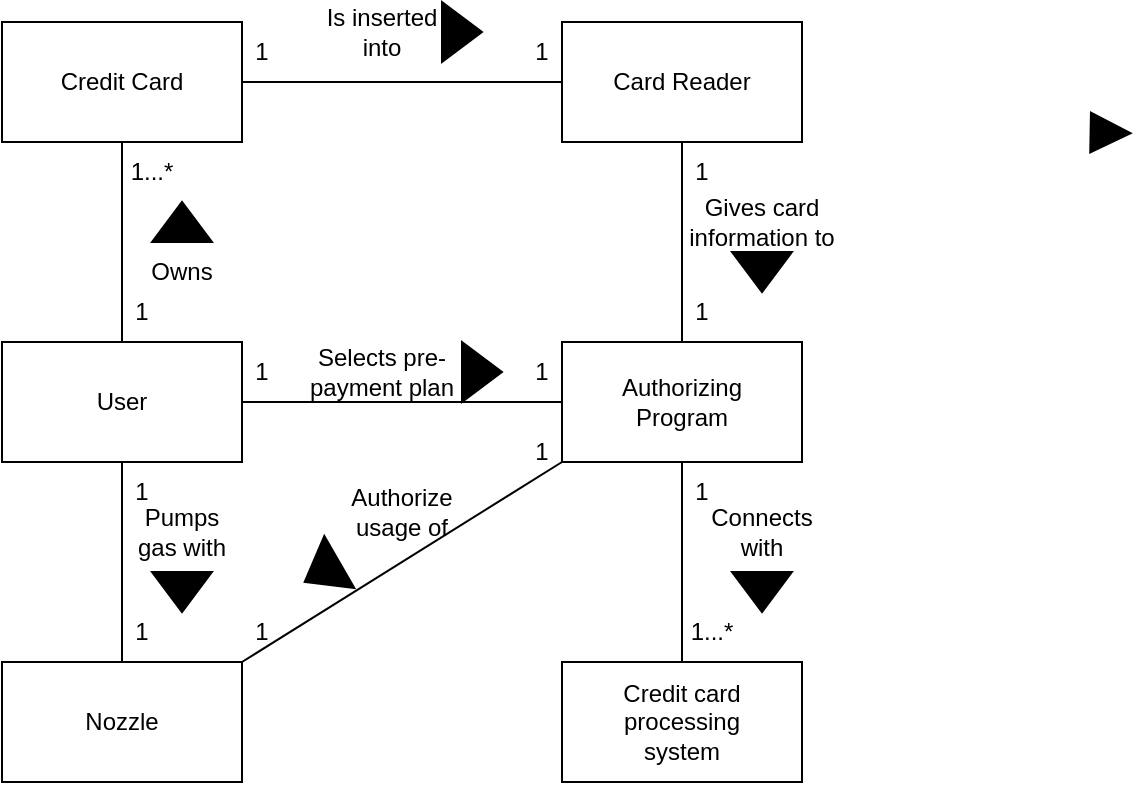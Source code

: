 <mxfile version="26.0.10">
  <diagram name="Page-1" id="tqhiD5i2jpRgHsEMoRQg">
    <mxGraphModel dx="572" dy="800" grid="1" gridSize="10" guides="1" tooltips="1" connect="1" arrows="1" fold="1" page="1" pageScale="1" pageWidth="850" pageHeight="1100" math="0" shadow="0">
      <root>
        <mxCell id="0" />
        <mxCell id="1" parent="0" />
        <mxCell id="DRc4-CC89sd1oOuFc_uU-2" value="" style="verticalLabelPosition=bottom;verticalAlign=top;html=1;shape=mxgraph.basic.acute_triangle;dx=0.5;fillStyle=solid;fillColor=#000000;rotation=91;" parent="1" vertex="1">
          <mxGeometry x="584.3" y="85.43" width="20" height="20" as="geometry" />
        </mxCell>
        <mxCell id="lN25DjwW0hR182y5FxII-3" value="" style="group" vertex="1" connectable="0" parent="1">
          <mxGeometry x="40" y="40" width="120" height="60" as="geometry" />
        </mxCell>
        <mxCell id="lN25DjwW0hR182y5FxII-1" value="" style="rounded=0;whiteSpace=wrap;html=1;" vertex="1" parent="lN25DjwW0hR182y5FxII-3">
          <mxGeometry width="120" height="60" as="geometry" />
        </mxCell>
        <mxCell id="lN25DjwW0hR182y5FxII-2" value="Credit Card" style="text;html=1;align=center;verticalAlign=middle;whiteSpace=wrap;rounded=0;" vertex="1" parent="lN25DjwW0hR182y5FxII-3">
          <mxGeometry x="10" y="10" width="100" height="40" as="geometry" />
        </mxCell>
        <mxCell id="lN25DjwW0hR182y5FxII-9" value="" style="group" vertex="1" connectable="0" parent="1">
          <mxGeometry x="40" y="200" width="120" height="60" as="geometry" />
        </mxCell>
        <mxCell id="lN25DjwW0hR182y5FxII-10" value="" style="rounded=0;whiteSpace=wrap;html=1;" vertex="1" parent="lN25DjwW0hR182y5FxII-9">
          <mxGeometry width="120" height="60" as="geometry" />
        </mxCell>
        <mxCell id="lN25DjwW0hR182y5FxII-11" value="User" style="text;html=1;align=center;verticalAlign=middle;whiteSpace=wrap;rounded=0;" vertex="1" parent="lN25DjwW0hR182y5FxII-9">
          <mxGeometry x="10" y="10" width="100" height="40" as="geometry" />
        </mxCell>
        <mxCell id="lN25DjwW0hR182y5FxII-12" value="" style="endArrow=none;html=1;rounded=0;fontSize=12;startSize=8;endSize=8;curved=1;exitX=0.5;exitY=0;exitDx=0;exitDy=0;entryX=0.5;entryY=1;entryDx=0;entryDy=0;" edge="1" parent="1" source="lN25DjwW0hR182y5FxII-10" target="lN25DjwW0hR182y5FxII-1">
          <mxGeometry width="50" height="50" relative="1" as="geometry">
            <mxPoint x="290" y="460" as="sourcePoint" />
            <mxPoint x="340" y="410" as="targetPoint" />
          </mxGeometry>
        </mxCell>
        <mxCell id="lN25DjwW0hR182y5FxII-13" value="1" style="text;html=1;align=center;verticalAlign=middle;whiteSpace=wrap;rounded=0;" vertex="1" parent="1">
          <mxGeometry x="100" y="170" width="20" height="30" as="geometry" />
        </mxCell>
        <mxCell id="lN25DjwW0hR182y5FxII-14" value="1...*" style="text;html=1;align=center;verticalAlign=middle;whiteSpace=wrap;rounded=0;" vertex="1" parent="1">
          <mxGeometry x="100" y="100" width="30" height="30" as="geometry" />
        </mxCell>
        <mxCell id="lN25DjwW0hR182y5FxII-15" value="Owns" style="text;html=1;align=center;verticalAlign=middle;whiteSpace=wrap;rounded=0;" vertex="1" parent="1">
          <mxGeometry x="100" y="150" width="60" height="30" as="geometry" />
        </mxCell>
        <mxCell id="lN25DjwW0hR182y5FxII-18" value="" style="group" vertex="1" connectable="0" parent="1">
          <mxGeometry x="320" y="40" width="120" height="60" as="geometry" />
        </mxCell>
        <mxCell id="lN25DjwW0hR182y5FxII-19" value="" style="rounded=0;whiteSpace=wrap;html=1;" vertex="1" parent="lN25DjwW0hR182y5FxII-18">
          <mxGeometry width="120" height="60" as="geometry" />
        </mxCell>
        <mxCell id="lN25DjwW0hR182y5FxII-20" value="Card Reader" style="text;html=1;align=center;verticalAlign=middle;whiteSpace=wrap;rounded=0;" vertex="1" parent="lN25DjwW0hR182y5FxII-18">
          <mxGeometry x="10" y="10" width="100" height="40" as="geometry" />
        </mxCell>
        <mxCell id="lN25DjwW0hR182y5FxII-21" value="" style="endArrow=none;html=1;rounded=0;fontSize=12;startSize=8;endSize=8;curved=1;exitX=1;exitY=0.5;exitDx=0;exitDy=0;entryX=0;entryY=0.5;entryDx=0;entryDy=0;" edge="1" parent="1" source="lN25DjwW0hR182y5FxII-1" target="lN25DjwW0hR182y5FxII-19">
          <mxGeometry width="50" height="50" relative="1" as="geometry">
            <mxPoint x="290" y="460" as="sourcePoint" />
            <mxPoint x="340" y="410" as="targetPoint" />
          </mxGeometry>
        </mxCell>
        <mxCell id="lN25DjwW0hR182y5FxII-22" value="Is inserted into" style="text;html=1;align=center;verticalAlign=middle;whiteSpace=wrap;rounded=0;" vertex="1" parent="1">
          <mxGeometry x="200" y="30" width="60" height="30" as="geometry" />
        </mxCell>
        <mxCell id="lN25DjwW0hR182y5FxII-23" value="1" style="text;html=1;align=center;verticalAlign=middle;whiteSpace=wrap;rounded=0;" vertex="1" parent="1">
          <mxGeometry x="160" y="40" width="20" height="30" as="geometry" />
        </mxCell>
        <mxCell id="lN25DjwW0hR182y5FxII-24" value="1" style="text;html=1;align=center;verticalAlign=middle;whiteSpace=wrap;rounded=0;" vertex="1" parent="1">
          <mxGeometry x="300" y="40" width="20" height="30" as="geometry" />
        </mxCell>
        <mxCell id="lN25DjwW0hR182y5FxII-32" value="" style="group" vertex="1" connectable="0" parent="1">
          <mxGeometry x="320" y="200" width="120" height="60" as="geometry" />
        </mxCell>
        <mxCell id="lN25DjwW0hR182y5FxII-33" value="" style="rounded=0;whiteSpace=wrap;html=1;" vertex="1" parent="lN25DjwW0hR182y5FxII-32">
          <mxGeometry width="120" height="60" as="geometry" />
        </mxCell>
        <mxCell id="lN25DjwW0hR182y5FxII-34" value="Authorizing Program" style="text;html=1;align=center;verticalAlign=middle;whiteSpace=wrap;rounded=0;" vertex="1" parent="lN25DjwW0hR182y5FxII-32">
          <mxGeometry x="10" y="10" width="100" height="40" as="geometry" />
        </mxCell>
        <mxCell id="lN25DjwW0hR182y5FxII-35" value="" style="endArrow=none;html=1;rounded=0;fontSize=12;startSize=8;endSize=8;curved=1;exitX=1;exitY=0.5;exitDx=0;exitDy=0;entryX=0;entryY=0.5;entryDx=0;entryDy=0;" edge="1" parent="1" source="lN25DjwW0hR182y5FxII-10" target="lN25DjwW0hR182y5FxII-33">
          <mxGeometry width="50" height="50" relative="1" as="geometry">
            <mxPoint x="290" y="360" as="sourcePoint" />
            <mxPoint x="340" y="310" as="targetPoint" />
          </mxGeometry>
        </mxCell>
        <mxCell id="lN25DjwW0hR182y5FxII-36" value="1" style="text;html=1;align=center;verticalAlign=middle;whiteSpace=wrap;rounded=0;" vertex="1" parent="1">
          <mxGeometry x="160" y="200" width="20" height="30" as="geometry" />
        </mxCell>
        <mxCell id="lN25DjwW0hR182y5FxII-37" value="1" style="text;html=1;align=center;verticalAlign=middle;whiteSpace=wrap;rounded=0;" vertex="1" parent="1">
          <mxGeometry x="300" y="200" width="20" height="30" as="geometry" />
        </mxCell>
        <mxCell id="lN25DjwW0hR182y5FxII-38" value="Selects pre-payment plan" style="text;html=1;align=center;verticalAlign=middle;whiteSpace=wrap;rounded=0;" vertex="1" parent="1">
          <mxGeometry x="190" y="200" width="80" height="30" as="geometry" />
        </mxCell>
        <mxCell id="lN25DjwW0hR182y5FxII-45" value="" style="endArrow=none;html=1;rounded=0;fontSize=12;startSize=8;endSize=8;curved=1;entryX=0.5;entryY=1;entryDx=0;entryDy=0;exitX=0.5;exitY=0;exitDx=0;exitDy=0;" edge="1" parent="1" source="lN25DjwW0hR182y5FxII-33" target="lN25DjwW0hR182y5FxII-19">
          <mxGeometry width="50" height="50" relative="1" as="geometry">
            <mxPoint x="370" y="360" as="sourcePoint" />
            <mxPoint x="420" y="310" as="targetPoint" />
          </mxGeometry>
        </mxCell>
        <mxCell id="lN25DjwW0hR182y5FxII-46" value="1" style="text;html=1;align=center;verticalAlign=middle;whiteSpace=wrap;rounded=0;" vertex="1" parent="1">
          <mxGeometry x="380" y="170" width="20" height="30" as="geometry" />
        </mxCell>
        <mxCell id="lN25DjwW0hR182y5FxII-47" value="1" style="text;html=1;align=center;verticalAlign=middle;whiteSpace=wrap;rounded=0;" vertex="1" parent="1">
          <mxGeometry x="380" y="100" width="20" height="30" as="geometry" />
        </mxCell>
        <mxCell id="lN25DjwW0hR182y5FxII-48" value="Gives card information to" style="text;html=1;align=center;verticalAlign=middle;whiteSpace=wrap;rounded=0;" vertex="1" parent="1">
          <mxGeometry x="380" y="125" width="80" height="30" as="geometry" />
        </mxCell>
        <mxCell id="lN25DjwW0hR182y5FxII-49" value="" style="triangle;whiteSpace=wrap;html=1;rotation=90;fillColor=#000000;" vertex="1" parent="1">
          <mxGeometry x="410" y="150" width="20" height="30" as="geometry" />
        </mxCell>
        <mxCell id="lN25DjwW0hR182y5FxII-51" value="" style="triangle;whiteSpace=wrap;html=1;rotation=0;fillColor=#000000;" vertex="1" parent="1">
          <mxGeometry x="260" y="30" width="20" height="30" as="geometry" />
        </mxCell>
        <mxCell id="lN25DjwW0hR182y5FxII-52" value="" style="triangle;whiteSpace=wrap;html=1;rotation=-90;fillColor=#000000;" vertex="1" parent="1">
          <mxGeometry x="120" y="125" width="20" height="30" as="geometry" />
        </mxCell>
        <mxCell id="lN25DjwW0hR182y5FxII-53" value="" style="triangle;whiteSpace=wrap;html=1;rotation=0;fillColor=#000000;" vertex="1" parent="1">
          <mxGeometry x="270" y="200" width="20" height="30" as="geometry" />
        </mxCell>
        <mxCell id="lN25DjwW0hR182y5FxII-54" value="" style="group" vertex="1" connectable="0" parent="1">
          <mxGeometry x="320" y="360" width="120" height="60" as="geometry" />
        </mxCell>
        <mxCell id="lN25DjwW0hR182y5FxII-55" value="" style="rounded=0;whiteSpace=wrap;html=1;" vertex="1" parent="lN25DjwW0hR182y5FxII-54">
          <mxGeometry width="120" height="60" as="geometry" />
        </mxCell>
        <mxCell id="lN25DjwW0hR182y5FxII-56" value="Credit card processing system" style="text;html=1;align=center;verticalAlign=middle;whiteSpace=wrap;rounded=0;" vertex="1" parent="lN25DjwW0hR182y5FxII-54">
          <mxGeometry x="10" y="10" width="100" height="40" as="geometry" />
        </mxCell>
        <mxCell id="lN25DjwW0hR182y5FxII-57" value="" style="endArrow=none;html=1;rounded=0;fontSize=12;startSize=8;endSize=8;curved=1;entryX=0.5;entryY=1;entryDx=0;entryDy=0;exitX=0.5;exitY=0;exitDx=0;exitDy=0;" edge="1" parent="1" source="lN25DjwW0hR182y5FxII-55" target="lN25DjwW0hR182y5FxII-33">
          <mxGeometry width="50" height="50" relative="1" as="geometry">
            <mxPoint x="290" y="370" as="sourcePoint" />
            <mxPoint x="340" y="320" as="targetPoint" />
          </mxGeometry>
        </mxCell>
        <mxCell id="lN25DjwW0hR182y5FxII-58" value="1...*" style="text;html=1;align=center;verticalAlign=middle;whiteSpace=wrap;rounded=0;" vertex="1" parent="1">
          <mxGeometry x="380" y="330" width="30" height="30" as="geometry" />
        </mxCell>
        <mxCell id="lN25DjwW0hR182y5FxII-59" value="1" style="text;html=1;align=center;verticalAlign=middle;whiteSpace=wrap;rounded=0;" vertex="1" parent="1">
          <mxGeometry x="380" y="260" width="20" height="30" as="geometry" />
        </mxCell>
        <mxCell id="lN25DjwW0hR182y5FxII-60" value="Connects with" style="text;html=1;align=center;verticalAlign=middle;whiteSpace=wrap;rounded=0;" vertex="1" parent="1">
          <mxGeometry x="390" y="280" width="60" height="30" as="geometry" />
        </mxCell>
        <mxCell id="lN25DjwW0hR182y5FxII-61" value="" style="triangle;whiteSpace=wrap;html=1;rotation=90;fillColor=#000000;" vertex="1" parent="1">
          <mxGeometry x="410" y="310" width="20" height="30" as="geometry" />
        </mxCell>
        <mxCell id="lN25DjwW0hR182y5FxII-62" value="" style="group" vertex="1" connectable="0" parent="1">
          <mxGeometry x="40" y="360" width="120" height="60" as="geometry" />
        </mxCell>
        <mxCell id="lN25DjwW0hR182y5FxII-63" value="" style="rounded=0;whiteSpace=wrap;html=1;" vertex="1" parent="lN25DjwW0hR182y5FxII-62">
          <mxGeometry width="120" height="60" as="geometry" />
        </mxCell>
        <mxCell id="lN25DjwW0hR182y5FxII-64" value="Nozzle" style="text;html=1;align=center;verticalAlign=middle;whiteSpace=wrap;rounded=0;" vertex="1" parent="lN25DjwW0hR182y5FxII-62">
          <mxGeometry x="10" y="10" width="100" height="40" as="geometry" />
        </mxCell>
        <mxCell id="lN25DjwW0hR182y5FxII-65" value="" style="endArrow=none;html=1;rounded=0;fontSize=12;startSize=8;endSize=8;curved=1;entryX=0.5;entryY=1;entryDx=0;entryDy=0;exitX=0.5;exitY=0;exitDx=0;exitDy=0;" edge="1" parent="1" source="lN25DjwW0hR182y5FxII-63" target="lN25DjwW0hR182y5FxII-10">
          <mxGeometry width="50" height="50" relative="1" as="geometry">
            <mxPoint x="290" y="370" as="sourcePoint" />
            <mxPoint x="340" y="320" as="targetPoint" />
          </mxGeometry>
        </mxCell>
        <mxCell id="lN25DjwW0hR182y5FxII-66" value="Pumps gas with" style="text;html=1;align=center;verticalAlign=middle;whiteSpace=wrap;rounded=0;" vertex="1" parent="1">
          <mxGeometry x="100" y="280" width="60" height="30" as="geometry" />
        </mxCell>
        <mxCell id="lN25DjwW0hR182y5FxII-67" value="" style="triangle;whiteSpace=wrap;html=1;rotation=90;fillColor=#000000;" vertex="1" parent="1">
          <mxGeometry x="120" y="310" width="20" height="30" as="geometry" />
        </mxCell>
        <mxCell id="lN25DjwW0hR182y5FxII-68" value="1" style="text;html=1;align=center;verticalAlign=middle;whiteSpace=wrap;rounded=0;" vertex="1" parent="1">
          <mxGeometry x="100" y="330" width="20" height="30" as="geometry" />
        </mxCell>
        <mxCell id="lN25DjwW0hR182y5FxII-69" value="1" style="text;html=1;align=center;verticalAlign=middle;whiteSpace=wrap;rounded=0;" vertex="1" parent="1">
          <mxGeometry x="100" y="260" width="20" height="30" as="geometry" />
        </mxCell>
        <mxCell id="lN25DjwW0hR182y5FxII-71" value="" style="endArrow=none;html=1;rounded=0;fontSize=12;startSize=8;endSize=8;curved=1;entryX=0;entryY=1;entryDx=0;entryDy=0;exitX=1;exitY=0;exitDx=0;exitDy=0;" edge="1" parent="1" target="lN25DjwW0hR182y5FxII-33">
          <mxGeometry width="50" height="50" relative="1" as="geometry">
            <mxPoint x="320" y="240" as="sourcePoint" />
            <mxPoint x="280" y="340" as="targetPoint" />
          </mxGeometry>
        </mxCell>
        <mxCell id="lN25DjwW0hR182y5FxII-72" value="" style="triangle;whiteSpace=wrap;html=1;rotation=-210;fillColor=#000000;" vertex="1" parent="1">
          <mxGeometry x="190" y="300" width="20" height="30" as="geometry" />
        </mxCell>
        <mxCell id="lN25DjwW0hR182y5FxII-73" value="Authorize usage of" style="text;html=1;align=center;verticalAlign=middle;whiteSpace=wrap;rounded=0;rotation=0;" vertex="1" parent="1">
          <mxGeometry x="210" y="270" width="60" height="30" as="geometry" />
        </mxCell>
        <mxCell id="lN25DjwW0hR182y5FxII-74" value="1" style="text;html=1;align=center;verticalAlign=middle;whiteSpace=wrap;rounded=0;" vertex="1" parent="1">
          <mxGeometry x="160" y="330" width="20" height="30" as="geometry" />
        </mxCell>
        <mxCell id="lN25DjwW0hR182y5FxII-76" value="" style="endArrow=none;html=1;rounded=0;fontSize=12;startSize=8;endSize=8;curved=1;entryX=0;entryY=1;entryDx=0;entryDy=0;exitX=1;exitY=0;exitDx=0;exitDy=0;" edge="1" parent="1" source="lN25DjwW0hR182y5FxII-63" target="lN25DjwW0hR182y5FxII-33">
          <mxGeometry width="50" height="50" relative="1" as="geometry">
            <mxPoint x="160" y="360" as="sourcePoint" />
            <mxPoint x="300" y="270" as="targetPoint" />
          </mxGeometry>
        </mxCell>
        <mxCell id="lN25DjwW0hR182y5FxII-77" value="1" style="text;html=1;align=center;verticalAlign=middle;whiteSpace=wrap;rounded=0;" vertex="1" parent="1">
          <mxGeometry x="300" y="240" width="20" height="30" as="geometry" />
        </mxCell>
      </root>
    </mxGraphModel>
  </diagram>
</mxfile>
